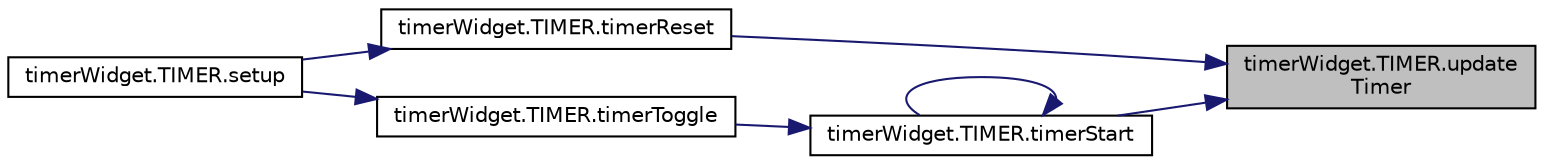 digraph "timerWidget.TIMER.updateTimer"
{
 // LATEX_PDF_SIZE
  edge [fontname="Helvetica",fontsize="10",labelfontname="Helvetica",labelfontsize="10"];
  node [fontname="Helvetica",fontsize="10",shape=record];
  rankdir="RL";
  Node1 [label="timerWidget.TIMER.update\lTimer",height=0.2,width=0.4,color="black", fillcolor="grey75", style="filled", fontcolor="black",tooltip=" "];
  Node1 -> Node2 [dir="back",color="midnightblue",fontsize="10",style="solid",fontname="Helvetica"];
  Node2 [label="timerWidget.TIMER.timerReset",height=0.2,width=0.4,color="black", fillcolor="white", style="filled",URL="$classtimer_widget_1_1_t_i_m_e_r.html#a46aa9f81fce7fa9894c5d136a2b7dbb8",tooltip=" "];
  Node2 -> Node3 [dir="back",color="midnightblue",fontsize="10",style="solid",fontname="Helvetica"];
  Node3 [label="timerWidget.TIMER.setup",height=0.2,width=0.4,color="black", fillcolor="white", style="filled",URL="$classtimer_widget_1_1_t_i_m_e_r.html#a4094bc69895e16353a1d7cccd564a50c",tooltip=" "];
  Node1 -> Node4 [dir="back",color="midnightblue",fontsize="10",style="solid",fontname="Helvetica"];
  Node4 [label="timerWidget.TIMER.timerStart",height=0.2,width=0.4,color="black", fillcolor="white", style="filled",URL="$classtimer_widget_1_1_t_i_m_e_r.html#a224dd4e2caf1ac0053e58acd8ad2a61e",tooltip=" "];
  Node4 -> Node4 [dir="back",color="midnightblue",fontsize="10",style="solid",fontname="Helvetica"];
  Node4 -> Node5 [dir="back",color="midnightblue",fontsize="10",style="solid",fontname="Helvetica"];
  Node5 [label="timerWidget.TIMER.timerToggle",height=0.2,width=0.4,color="black", fillcolor="white", style="filled",URL="$classtimer_widget_1_1_t_i_m_e_r.html#a8547340e46d8f3eff3b3a1f52823117a",tooltip=" "];
  Node5 -> Node3 [dir="back",color="midnightblue",fontsize="10",style="solid",fontname="Helvetica"];
}
